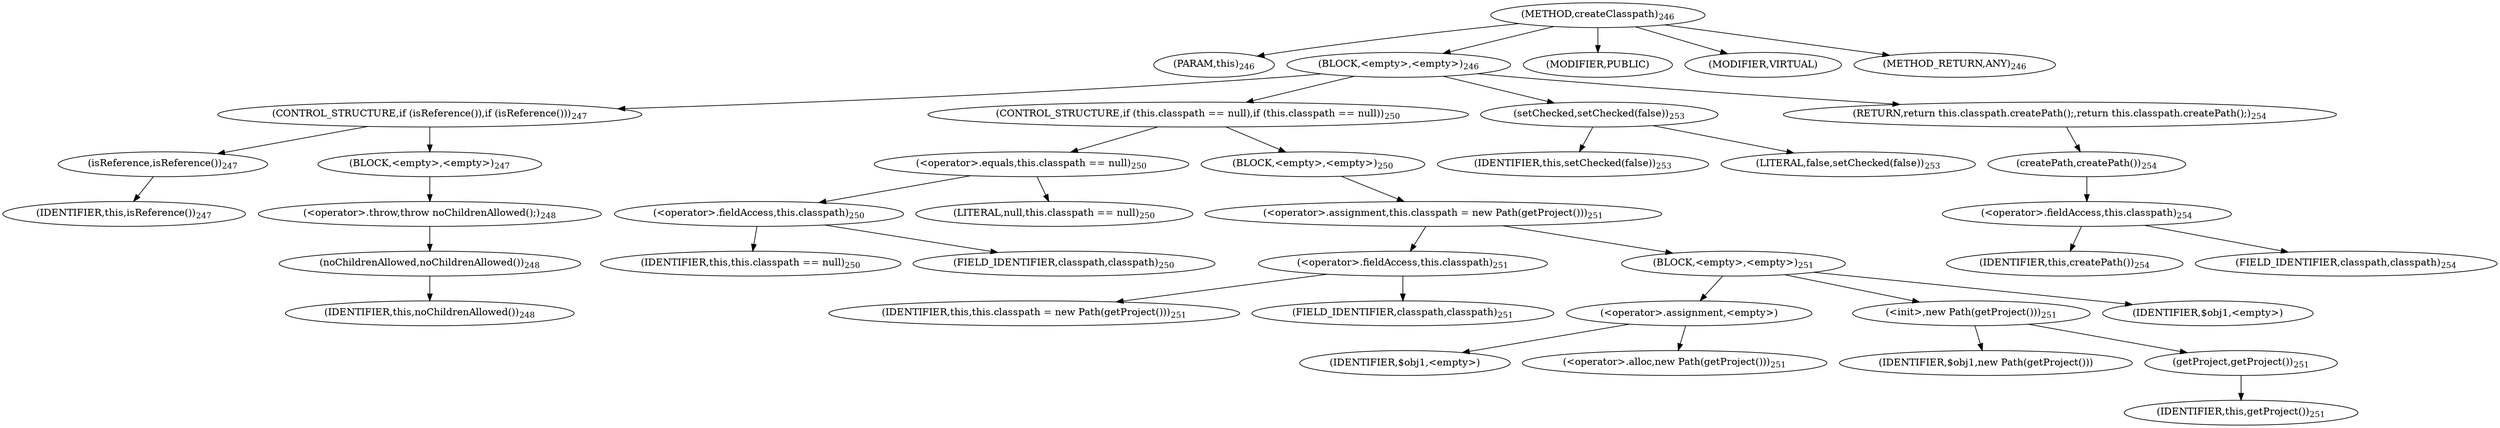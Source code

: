digraph "createClasspath" {  
"307" [label = <(METHOD,createClasspath)<SUB>246</SUB>> ]
"13" [label = <(PARAM,this)<SUB>246</SUB>> ]
"308" [label = <(BLOCK,&lt;empty&gt;,&lt;empty&gt;)<SUB>246</SUB>> ]
"309" [label = <(CONTROL_STRUCTURE,if (isReference()),if (isReference()))<SUB>247</SUB>> ]
"310" [label = <(isReference,isReference())<SUB>247</SUB>> ]
"12" [label = <(IDENTIFIER,this,isReference())<SUB>247</SUB>> ]
"311" [label = <(BLOCK,&lt;empty&gt;,&lt;empty&gt;)<SUB>247</SUB>> ]
"312" [label = <(&lt;operator&gt;.throw,throw noChildrenAllowed();)<SUB>248</SUB>> ]
"313" [label = <(noChildrenAllowed,noChildrenAllowed())<SUB>248</SUB>> ]
"14" [label = <(IDENTIFIER,this,noChildrenAllowed())<SUB>248</SUB>> ]
"314" [label = <(CONTROL_STRUCTURE,if (this.classpath == null),if (this.classpath == null))<SUB>250</SUB>> ]
"315" [label = <(&lt;operator&gt;.equals,this.classpath == null)<SUB>250</SUB>> ]
"316" [label = <(&lt;operator&gt;.fieldAccess,this.classpath)<SUB>250</SUB>> ]
"15" [label = <(IDENTIFIER,this,this.classpath == null)<SUB>250</SUB>> ]
"317" [label = <(FIELD_IDENTIFIER,classpath,classpath)<SUB>250</SUB>> ]
"318" [label = <(LITERAL,null,this.classpath == null)<SUB>250</SUB>> ]
"319" [label = <(BLOCK,&lt;empty&gt;,&lt;empty&gt;)<SUB>250</SUB>> ]
"320" [label = <(&lt;operator&gt;.assignment,this.classpath = new Path(getProject()))<SUB>251</SUB>> ]
"321" [label = <(&lt;operator&gt;.fieldAccess,this.classpath)<SUB>251</SUB>> ]
"16" [label = <(IDENTIFIER,this,this.classpath = new Path(getProject()))<SUB>251</SUB>> ]
"322" [label = <(FIELD_IDENTIFIER,classpath,classpath)<SUB>251</SUB>> ]
"323" [label = <(BLOCK,&lt;empty&gt;,&lt;empty&gt;)<SUB>251</SUB>> ]
"324" [label = <(&lt;operator&gt;.assignment,&lt;empty&gt;)> ]
"325" [label = <(IDENTIFIER,$obj1,&lt;empty&gt;)> ]
"326" [label = <(&lt;operator&gt;.alloc,new Path(getProject()))<SUB>251</SUB>> ]
"327" [label = <(&lt;init&gt;,new Path(getProject()))<SUB>251</SUB>> ]
"328" [label = <(IDENTIFIER,$obj1,new Path(getProject()))> ]
"329" [label = <(getProject,getProject())<SUB>251</SUB>> ]
"17" [label = <(IDENTIFIER,this,getProject())<SUB>251</SUB>> ]
"330" [label = <(IDENTIFIER,$obj1,&lt;empty&gt;)> ]
"331" [label = <(setChecked,setChecked(false))<SUB>253</SUB>> ]
"18" [label = <(IDENTIFIER,this,setChecked(false))<SUB>253</SUB>> ]
"332" [label = <(LITERAL,false,setChecked(false))<SUB>253</SUB>> ]
"333" [label = <(RETURN,return this.classpath.createPath();,return this.classpath.createPath();)<SUB>254</SUB>> ]
"334" [label = <(createPath,createPath())<SUB>254</SUB>> ]
"335" [label = <(&lt;operator&gt;.fieldAccess,this.classpath)<SUB>254</SUB>> ]
"19" [label = <(IDENTIFIER,this,createPath())<SUB>254</SUB>> ]
"336" [label = <(FIELD_IDENTIFIER,classpath,classpath)<SUB>254</SUB>> ]
"337" [label = <(MODIFIER,PUBLIC)> ]
"338" [label = <(MODIFIER,VIRTUAL)> ]
"339" [label = <(METHOD_RETURN,ANY)<SUB>246</SUB>> ]
  "307" -> "13" 
  "307" -> "308" 
  "307" -> "337" 
  "307" -> "338" 
  "307" -> "339" 
  "308" -> "309" 
  "308" -> "314" 
  "308" -> "331" 
  "308" -> "333" 
  "309" -> "310" 
  "309" -> "311" 
  "310" -> "12" 
  "311" -> "312" 
  "312" -> "313" 
  "313" -> "14" 
  "314" -> "315" 
  "314" -> "319" 
  "315" -> "316" 
  "315" -> "318" 
  "316" -> "15" 
  "316" -> "317" 
  "319" -> "320" 
  "320" -> "321" 
  "320" -> "323" 
  "321" -> "16" 
  "321" -> "322" 
  "323" -> "324" 
  "323" -> "327" 
  "323" -> "330" 
  "324" -> "325" 
  "324" -> "326" 
  "327" -> "328" 
  "327" -> "329" 
  "329" -> "17" 
  "331" -> "18" 
  "331" -> "332" 
  "333" -> "334" 
  "334" -> "335" 
  "335" -> "19" 
  "335" -> "336" 
}
